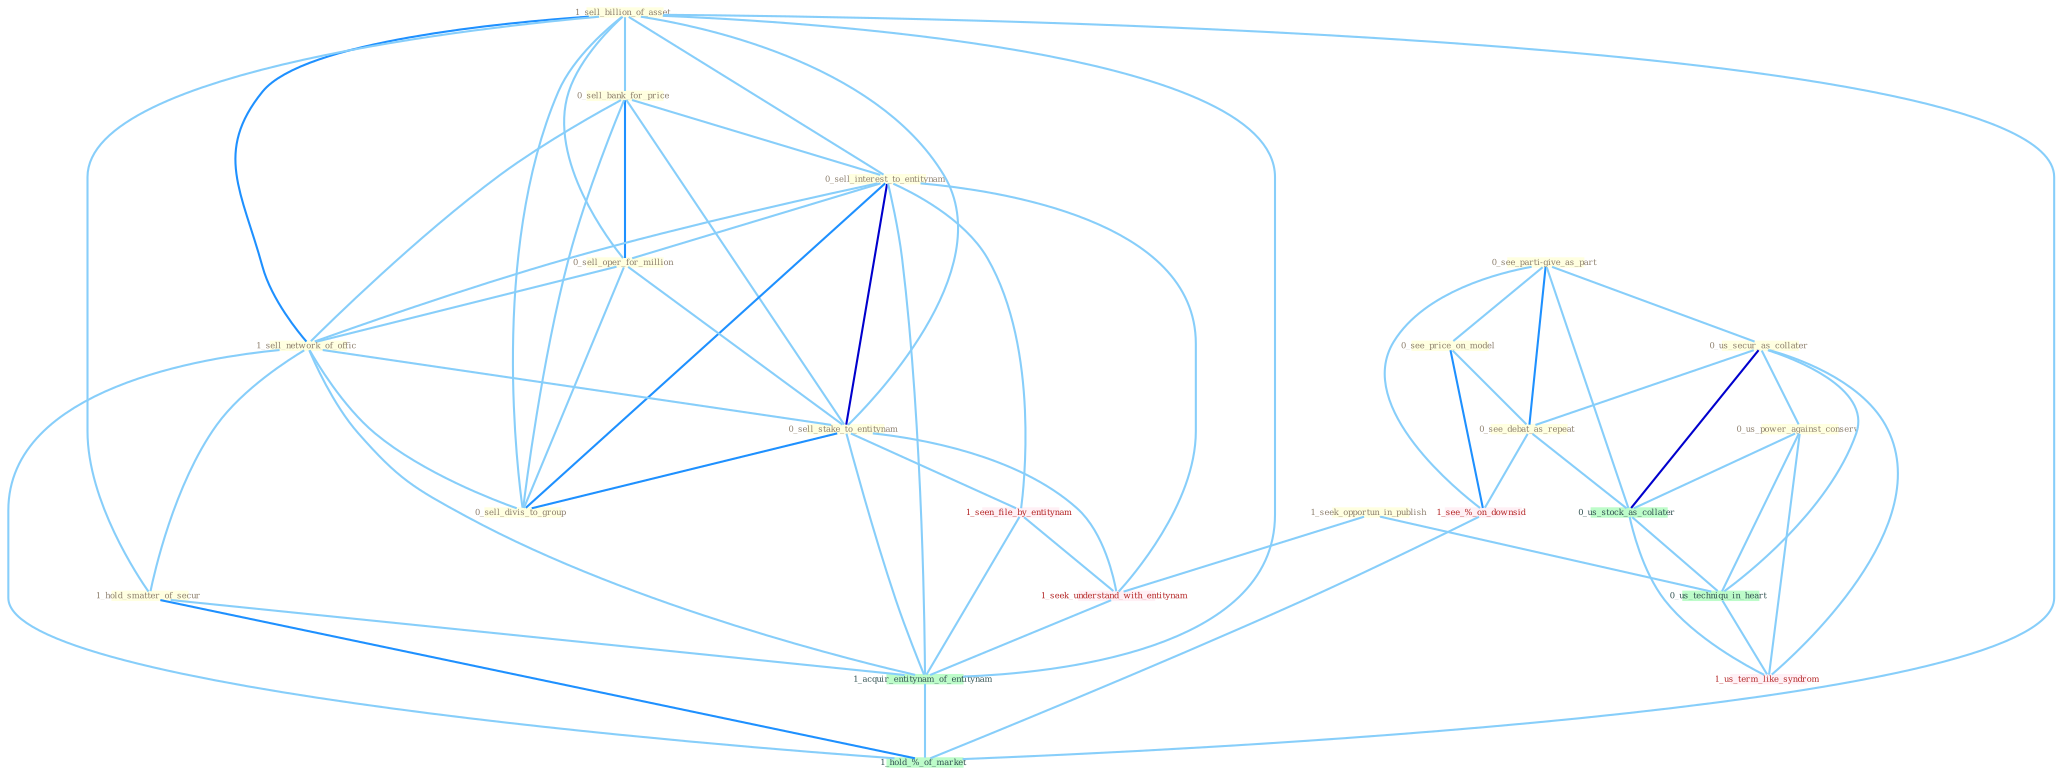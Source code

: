 Graph G{ 
    node
    [shape=polygon,style=filled,width=.5,height=.06,color="#BDFCC9",fixedsize=true,fontsize=4,
    fontcolor="#2f4f4f"];
    {node
    [color="#ffffe0", fontcolor="#8b7d6b"] "1_sell_billion_of_asset " "0_see_parti-give_as_part " "1_seek_opportun_in_publish " "0_sell_bank_for_price " "0_sell_interest_to_entitynam " "0_sell_oper_for_million " "1_sell_network_of_offic " "0_us_secur_as_collater " "0_sell_stake_to_entitynam " "1_hold_smatter_of_secur " "0_see_price_on_model " "0_us_power_against_conserv " "0_see_debat_as_repeat " "0_sell_divis_to_group "}
{node [color="#fff0f5", fontcolor="#b22222"] "1_seen_file_by_entitynam " "1_seek_understand_with_entitynam " "1_see_%_on_downsid " "1_us_term_like_syndrom "}
edge [color="#B0E2FF"];

	"1_sell_billion_of_asset " -- "0_sell_bank_for_price " [w="1", color="#87cefa" ];
	"1_sell_billion_of_asset " -- "0_sell_interest_to_entitynam " [w="1", color="#87cefa" ];
	"1_sell_billion_of_asset " -- "0_sell_oper_for_million " [w="1", color="#87cefa" ];
	"1_sell_billion_of_asset " -- "1_sell_network_of_offic " [w="2", color="#1e90ff" , len=0.8];
	"1_sell_billion_of_asset " -- "0_sell_stake_to_entitynam " [w="1", color="#87cefa" ];
	"1_sell_billion_of_asset " -- "1_hold_smatter_of_secur " [w="1", color="#87cefa" ];
	"1_sell_billion_of_asset " -- "0_sell_divis_to_group " [w="1", color="#87cefa" ];
	"1_sell_billion_of_asset " -- "1_acquir_entitynam_of_entitynam " [w="1", color="#87cefa" ];
	"1_sell_billion_of_asset " -- "1_hold_%_of_market " [w="1", color="#87cefa" ];
	"0_see_parti-give_as_part " -- "0_us_secur_as_collater " [w="1", color="#87cefa" ];
	"0_see_parti-give_as_part " -- "0_see_price_on_model " [w="1", color="#87cefa" ];
	"0_see_parti-give_as_part " -- "0_see_debat_as_repeat " [w="2", color="#1e90ff" , len=0.8];
	"0_see_parti-give_as_part " -- "0_us_stock_as_collater " [w="1", color="#87cefa" ];
	"0_see_parti-give_as_part " -- "1_see_%_on_downsid " [w="1", color="#87cefa" ];
	"1_seek_opportun_in_publish " -- "1_seek_understand_with_entitynam " [w="1", color="#87cefa" ];
	"1_seek_opportun_in_publish " -- "0_us_techniqu_in_heart " [w="1", color="#87cefa" ];
	"0_sell_bank_for_price " -- "0_sell_interest_to_entitynam " [w="1", color="#87cefa" ];
	"0_sell_bank_for_price " -- "0_sell_oper_for_million " [w="2", color="#1e90ff" , len=0.8];
	"0_sell_bank_for_price " -- "1_sell_network_of_offic " [w="1", color="#87cefa" ];
	"0_sell_bank_for_price " -- "0_sell_stake_to_entitynam " [w="1", color="#87cefa" ];
	"0_sell_bank_for_price " -- "0_sell_divis_to_group " [w="1", color="#87cefa" ];
	"0_sell_interest_to_entitynam " -- "0_sell_oper_for_million " [w="1", color="#87cefa" ];
	"0_sell_interest_to_entitynam " -- "1_sell_network_of_offic " [w="1", color="#87cefa" ];
	"0_sell_interest_to_entitynam " -- "0_sell_stake_to_entitynam " [w="3", color="#0000cd" , len=0.6];
	"0_sell_interest_to_entitynam " -- "0_sell_divis_to_group " [w="2", color="#1e90ff" , len=0.8];
	"0_sell_interest_to_entitynam " -- "1_seen_file_by_entitynam " [w="1", color="#87cefa" ];
	"0_sell_interest_to_entitynam " -- "1_seek_understand_with_entitynam " [w="1", color="#87cefa" ];
	"0_sell_interest_to_entitynam " -- "1_acquir_entitynam_of_entitynam " [w="1", color="#87cefa" ];
	"0_sell_oper_for_million " -- "1_sell_network_of_offic " [w="1", color="#87cefa" ];
	"0_sell_oper_for_million " -- "0_sell_stake_to_entitynam " [w="1", color="#87cefa" ];
	"0_sell_oper_for_million " -- "0_sell_divis_to_group " [w="1", color="#87cefa" ];
	"1_sell_network_of_offic " -- "0_sell_stake_to_entitynam " [w="1", color="#87cefa" ];
	"1_sell_network_of_offic " -- "1_hold_smatter_of_secur " [w="1", color="#87cefa" ];
	"1_sell_network_of_offic " -- "0_sell_divis_to_group " [w="1", color="#87cefa" ];
	"1_sell_network_of_offic " -- "1_acquir_entitynam_of_entitynam " [w="1", color="#87cefa" ];
	"1_sell_network_of_offic " -- "1_hold_%_of_market " [w="1", color="#87cefa" ];
	"0_us_secur_as_collater " -- "0_us_power_against_conserv " [w="1", color="#87cefa" ];
	"0_us_secur_as_collater " -- "0_see_debat_as_repeat " [w="1", color="#87cefa" ];
	"0_us_secur_as_collater " -- "0_us_stock_as_collater " [w="3", color="#0000cd" , len=0.6];
	"0_us_secur_as_collater " -- "0_us_techniqu_in_heart " [w="1", color="#87cefa" ];
	"0_us_secur_as_collater " -- "1_us_term_like_syndrom " [w="1", color="#87cefa" ];
	"0_sell_stake_to_entitynam " -- "0_sell_divis_to_group " [w="2", color="#1e90ff" , len=0.8];
	"0_sell_stake_to_entitynam " -- "1_seen_file_by_entitynam " [w="1", color="#87cefa" ];
	"0_sell_stake_to_entitynam " -- "1_seek_understand_with_entitynam " [w="1", color="#87cefa" ];
	"0_sell_stake_to_entitynam " -- "1_acquir_entitynam_of_entitynam " [w="1", color="#87cefa" ];
	"1_hold_smatter_of_secur " -- "1_acquir_entitynam_of_entitynam " [w="1", color="#87cefa" ];
	"1_hold_smatter_of_secur " -- "1_hold_%_of_market " [w="2", color="#1e90ff" , len=0.8];
	"0_see_price_on_model " -- "0_see_debat_as_repeat " [w="1", color="#87cefa" ];
	"0_see_price_on_model " -- "1_see_%_on_downsid " [w="2", color="#1e90ff" , len=0.8];
	"0_us_power_against_conserv " -- "0_us_stock_as_collater " [w="1", color="#87cefa" ];
	"0_us_power_against_conserv " -- "0_us_techniqu_in_heart " [w="1", color="#87cefa" ];
	"0_us_power_against_conserv " -- "1_us_term_like_syndrom " [w="1", color="#87cefa" ];
	"0_see_debat_as_repeat " -- "0_us_stock_as_collater " [w="1", color="#87cefa" ];
	"0_see_debat_as_repeat " -- "1_see_%_on_downsid " [w="1", color="#87cefa" ];
	"1_seen_file_by_entitynam " -- "1_seek_understand_with_entitynam " [w="1", color="#87cefa" ];
	"1_seen_file_by_entitynam " -- "1_acquir_entitynam_of_entitynam " [w="1", color="#87cefa" ];
	"0_us_stock_as_collater " -- "0_us_techniqu_in_heart " [w="1", color="#87cefa" ];
	"0_us_stock_as_collater " -- "1_us_term_like_syndrom " [w="1", color="#87cefa" ];
	"1_seek_understand_with_entitynam " -- "1_acquir_entitynam_of_entitynam " [w="1", color="#87cefa" ];
	"1_acquir_entitynam_of_entitynam " -- "1_hold_%_of_market " [w="1", color="#87cefa" ];
	"0_us_techniqu_in_heart " -- "1_us_term_like_syndrom " [w="1", color="#87cefa" ];
	"1_see_%_on_downsid " -- "1_hold_%_of_market " [w="1", color="#87cefa" ];
}